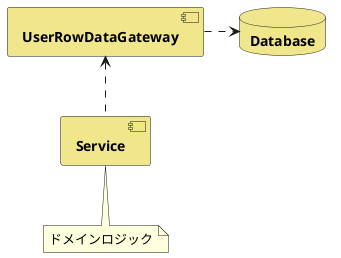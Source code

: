 @startuml

[**Service**] as GatewayService #Khaki
' ...
[**UserRowDataGateway**] as GatewayComponent #Khaki
database "**Database**" as GatewayDatabase #Khaki {
}

GatewayService .up.> GatewayComponent
' ...
GatewayComponent .right.> GatewayDatabase

note bottom of GatewayService: ドメインロジック

@enduml
